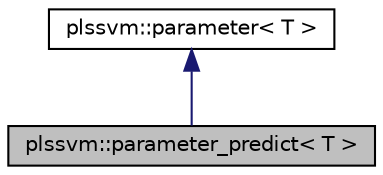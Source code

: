 digraph "plssvm::parameter_predict&lt; T &gt;"
{
 // LATEX_PDF_SIZE
  edge [fontname="Helvetica",fontsize="10",labelfontname="Helvetica",labelfontsize="10"];
  node [fontname="Helvetica",fontsize="10",shape=record];
  Node1 [label="plssvm::parameter_predict\< T \>",height=0.2,width=0.4,color="black", fillcolor="grey75", style="filled", fontcolor="black",tooltip="Class for encapsulating all necessary parameters for predicting possibly provided through command lin..."];
  Node2 -> Node1 [dir="back",color="midnightblue",fontsize="10",style="solid",fontname="Helvetica"];
  Node2 [label="plssvm::parameter\< T \>",height=0.2,width=0.4,color="black", fillcolor="white", style="filled",URL="$classplssvm_1_1parameter.html",tooltip="Base class for encapsulating all necessary parameters possibly provided through command line argument..."];
}
